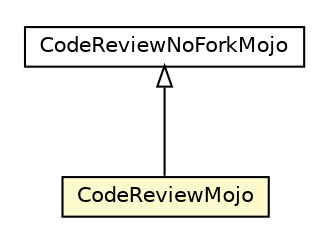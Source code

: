 #!/usr/local/bin/dot
#
# Class diagram 
# Generated by UMLGraph version R5_6-24-gf6e263 (http://www.umlgraph.org/)
#

digraph G {
	edge [fontname="Helvetica",fontsize=10,labelfontname="Helvetica",labelfontsize=10];
	node [fontname="Helvetica",fontsize=10,shape=plaintext];
	nodesep=0.25;
	ranksep=0.5;
	// fr.fastconnect.factory.tibco.bw.codereview.CodeReviewMojo
	c62 [label=<<table title="fr.fastconnect.factory.tibco.bw.codereview.CodeReviewMojo" border="0" cellborder="1" cellspacing="0" cellpadding="2" port="p" bgcolor="lemonChiffon" href="./CodeReviewMojo.html">
		<tr><td><table border="0" cellspacing="0" cellpadding="1">
<tr><td align="center" balign="center"> CodeReviewMojo </td></tr>
		</table></td></tr>
		</table>>, URL="./CodeReviewMojo.html", fontname="Helvetica", fontcolor="black", fontsize=10.0];
	// fr.fastconnect.factory.tibco.bw.codereview.CodeReviewNoForkMojo
	c64 [label=<<table title="fr.fastconnect.factory.tibco.bw.codereview.CodeReviewNoForkMojo" border="0" cellborder="1" cellspacing="0" cellpadding="2" port="p" href="./CodeReviewNoForkMojo.html">
		<tr><td><table border="0" cellspacing="0" cellpadding="1">
<tr><td align="center" balign="center"> CodeReviewNoForkMojo </td></tr>
		</table></td></tr>
		</table>>, URL="./CodeReviewNoForkMojo.html", fontname="Helvetica", fontcolor="black", fontsize=10.0];
	//fr.fastconnect.factory.tibco.bw.codereview.CodeReviewMojo extends fr.fastconnect.factory.tibco.bw.codereview.CodeReviewNoForkMojo
	c64:p -> c62:p [dir=back,arrowtail=empty];
}

